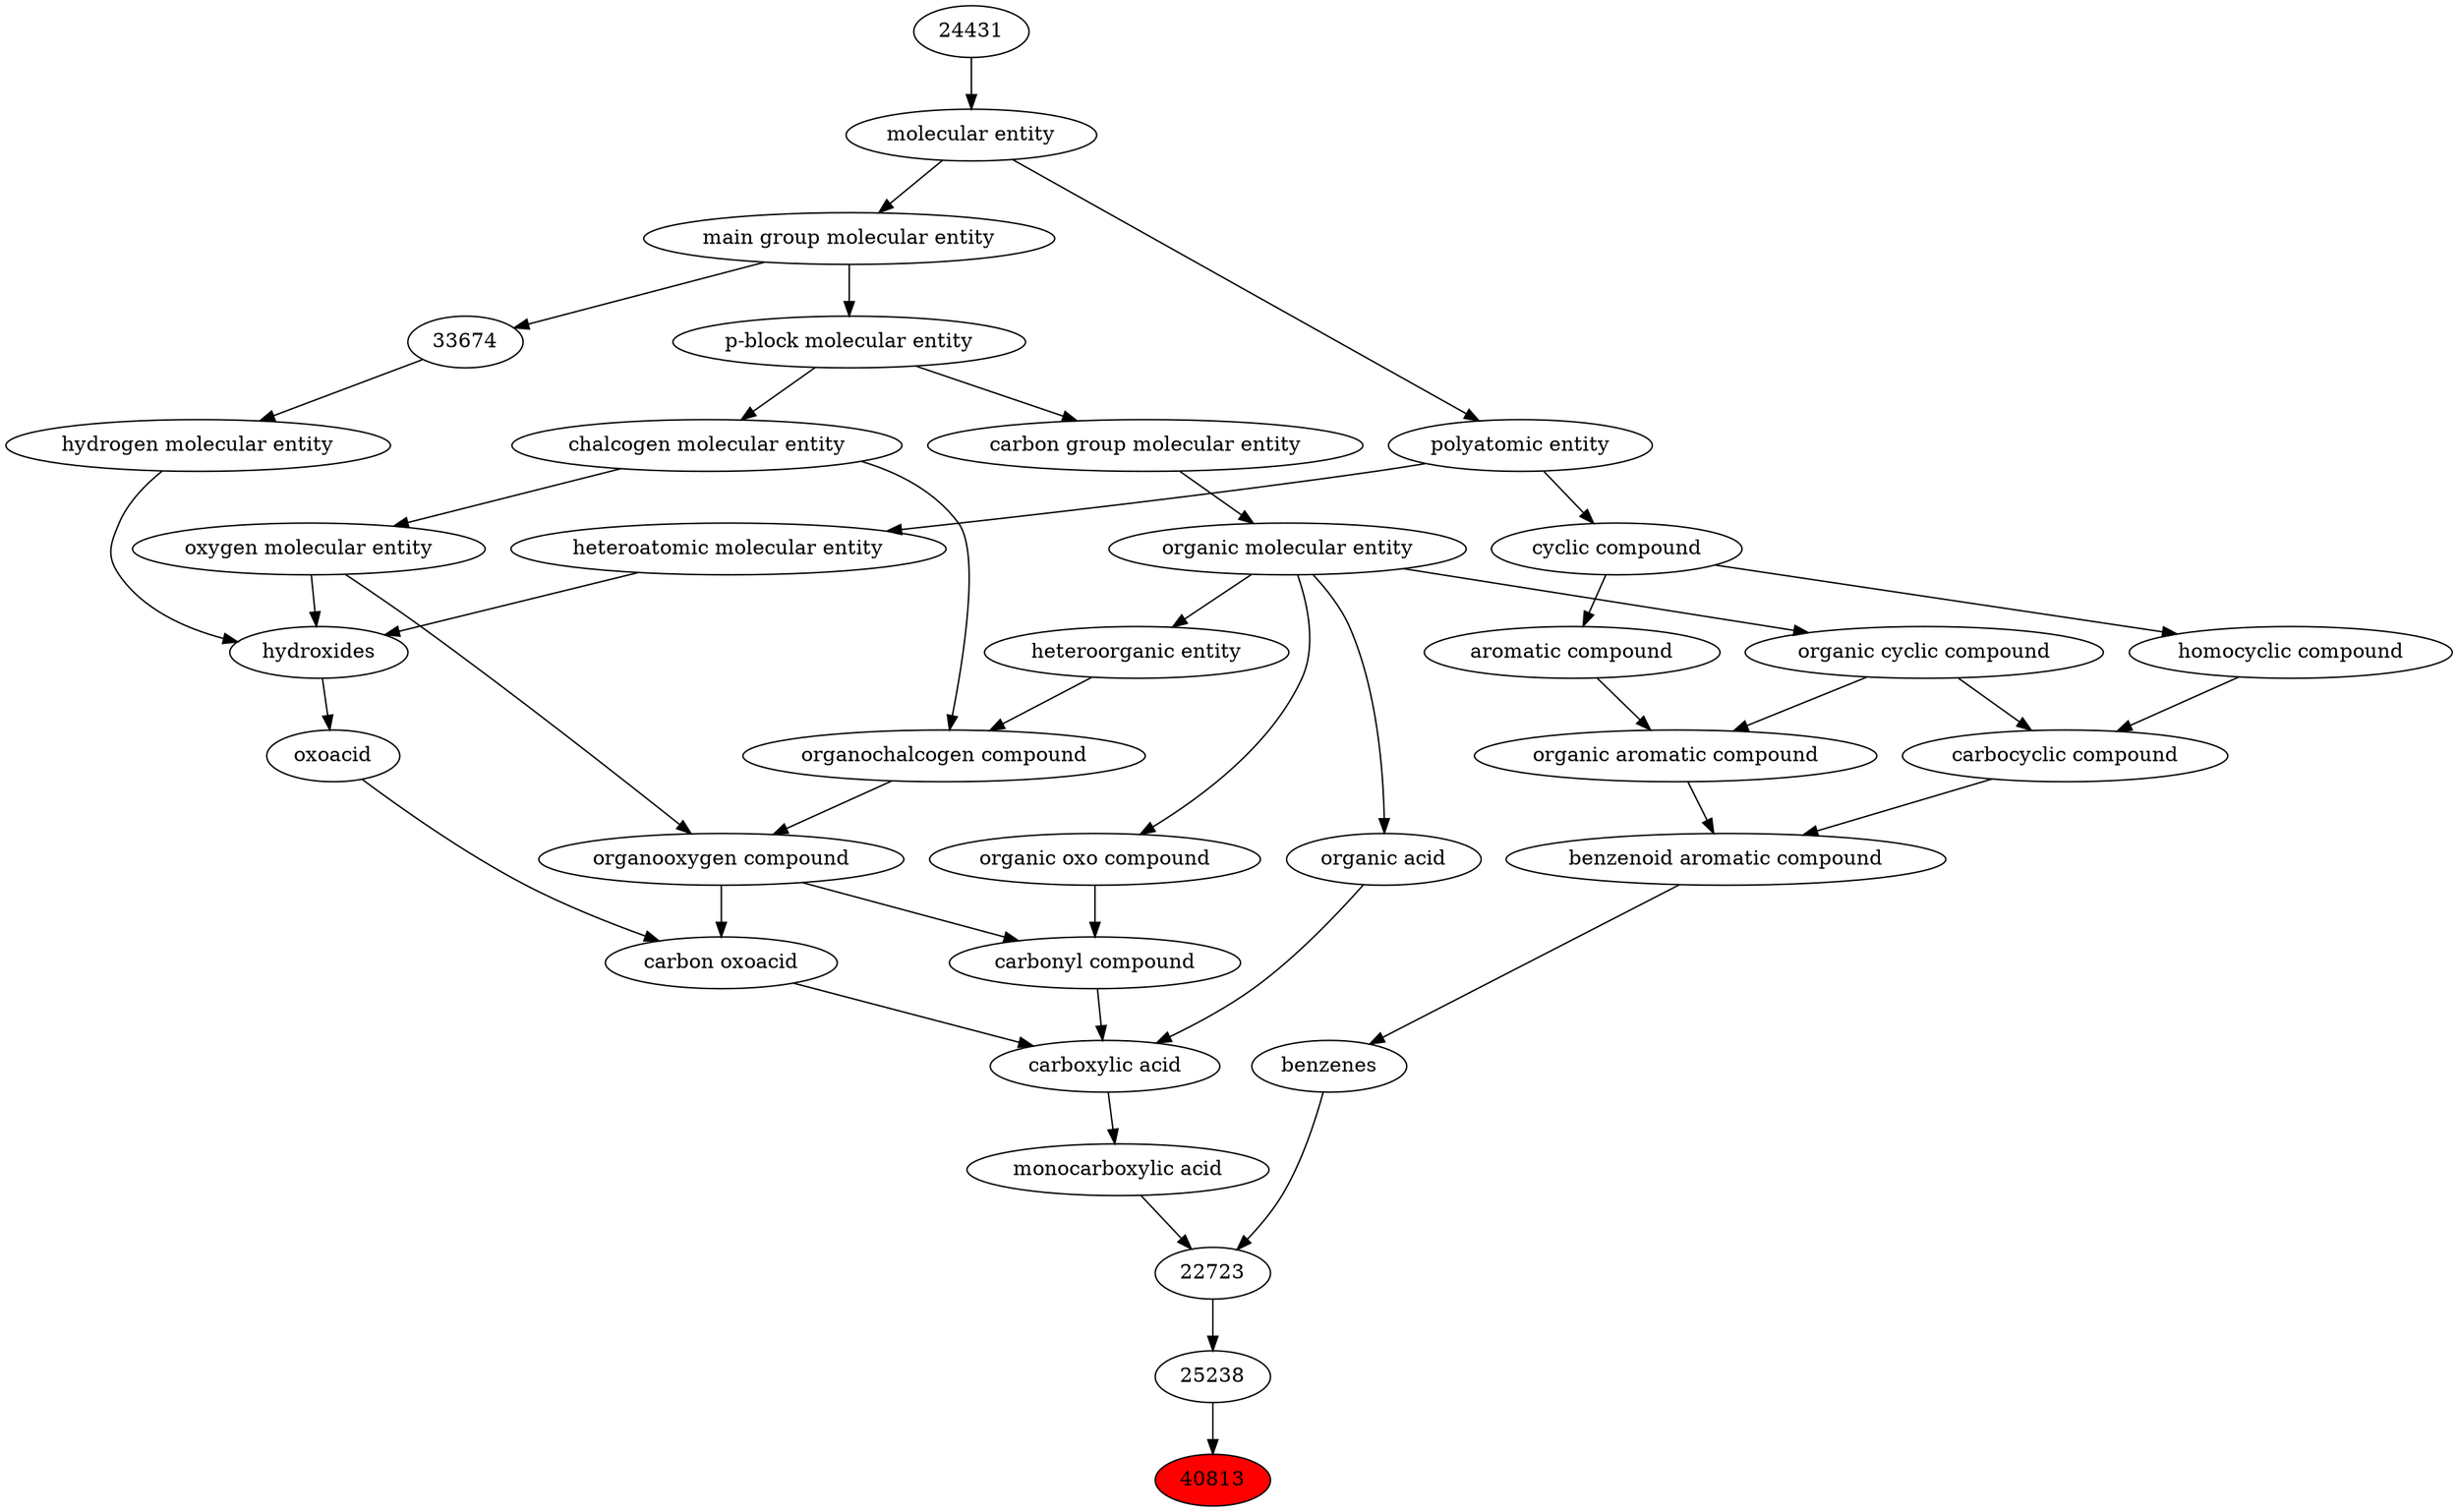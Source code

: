 digraph tree{ 
40813 [label="40813" fillcolor=red style=filled]
25238 -> 40813
25238 [label="25238"]
22723 -> 25238
22723 [label="22723"]
22712 -> 22723
25384 -> 22723
22712 [label="benzenes"]
33836 -> 22712
25384 [label="monocarboxylic acid"]
33575 -> 25384
33836 [label="benzenoid aromatic compound"]
33659 -> 33836
33598 -> 33836
33575 [label="carboxylic acid"]
36586 -> 33575
35605 -> 33575
64709 -> 33575
33659 [label="organic aromatic compound"]
33832 -> 33659
33655 -> 33659
33598 [label="carbocyclic compound"]
33832 -> 33598
33597 -> 33598
36586 [label="carbonyl compound"]
36587 -> 36586
36963 -> 36586
35605 [label="carbon oxoacid"]
24833 -> 35605
36963 -> 35605
64709 [label="organic acid"]
50860 -> 64709
33832 [label="organic cyclic compound"]
50860 -> 33832
33655 [label="aromatic compound"]
33595 -> 33655
33597 [label="homocyclic compound"]
33595 -> 33597
36587 [label="organic oxo compound"]
50860 -> 36587
36963 [label="organooxygen compound"]
36962 -> 36963
25806 -> 36963
24833 [label="oxoacid"]
24651 -> 24833
50860 [label="organic molecular entity"]
33582 -> 50860
33595 [label="cyclic compound"]
36357 -> 33595
36962 [label="organochalcogen compound"]
33285 -> 36962
33304 -> 36962
25806 [label="oxygen molecular entity"]
33304 -> 25806
24651 [label="hydroxides"]
25806 -> 24651
33608 -> 24651
37577 -> 24651
33582 [label="carbon group molecular entity"]
33675 -> 33582
36357 [label="polyatomic entity"]
23367 -> 36357
33285 [label="heteroorganic entity"]
50860 -> 33285
33304 [label="chalcogen molecular entity"]
33675 -> 33304
33608 [label="hydrogen molecular entity"]
33674 -> 33608
37577 [label="heteroatomic molecular entity"]
36357 -> 37577
33675 [label="p-block molecular entity"]
33579 -> 33675
23367 [label="molecular entity"]
24431 -> 23367
33674 [label="33674"]
33579 -> 33674
33579 [label="main group molecular entity"]
23367 -> 33579
24431 [label="24431"]
}